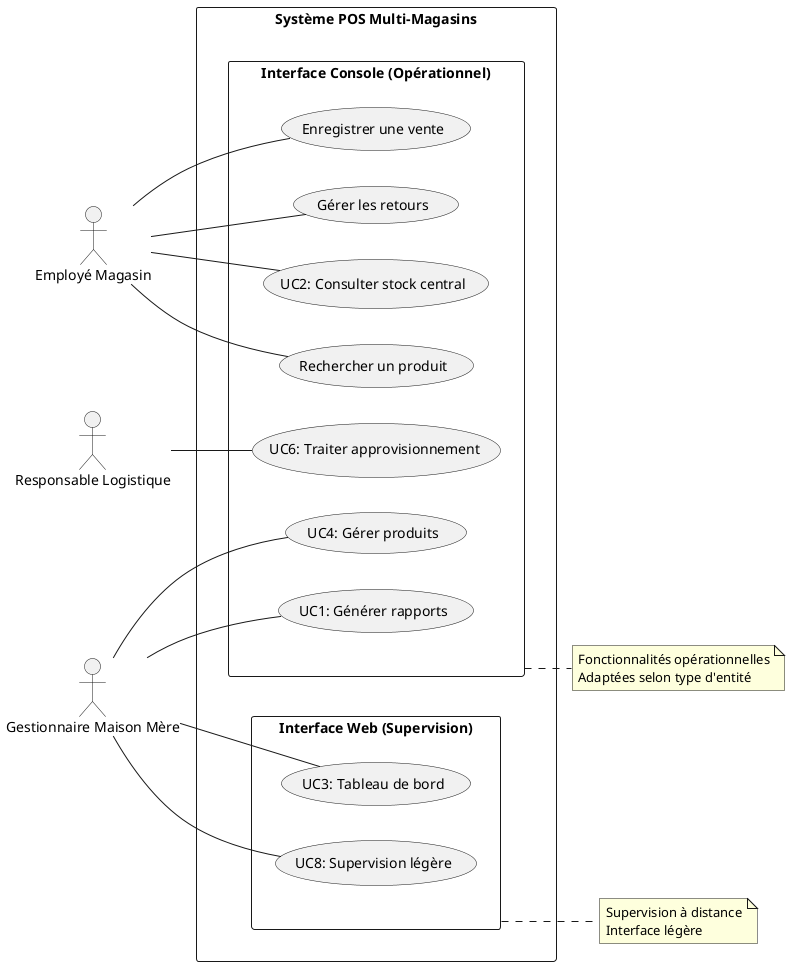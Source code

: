 @startuml
left to right direction

actor "Employé Magasin" as EM
actor "Responsable Logistique" as RL
actor "Gestionnaire Maison Mère" as GM

rectangle "Système POS Multi-Magasins" {
  
  rectangle "Interface Console (Opérationnel)" as CONSOLE {
    ' UC hérités du Lab 1
    (Rechercher un produit) as UC_RECHERCHE
    (Enregistrer une vente) as UC_VENTE
    (Gérer les retours) as UC_RETOUR
    
    ' UC Lab 2 - Console
    (UC1: Générer rapports) as UC1
    (UC2: Consulter stock central) as UC2
    (UC4: Gérer produits) as UC4
    (UC6: Traiter approvisionnement) as UC6
  }
  
  rectangle "Interface Web (Supervision)" as WEB {
    (UC3: Tableau de bord) as UC3
    (UC8: Supervision légère) as UC8
  }
  
  ' Relations Console
  EM -- UC_RECHERCHE
  EM -- UC_VENTE
  EM -- UC_RETOUR
  EM -- UC2
  
  RL -- UC6
  
  GM -- UC1
  GM -- UC4
  
  ' Relations Web
  GM -- UC3
  GM -- UC8
}

note right of CONSOLE
  Fonctionnalités opérationnelles
  Adaptées selon type d'entité
end note

note right of WEB
  Supervision à distance
  Interface légère
end note

@enduml
